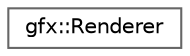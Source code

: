 digraph "Graphical Class Hierarchy"
{
 // LATEX_PDF_SIZE
  bgcolor="transparent";
  edge [fontname=Helvetica,fontsize=10,labelfontname=Helvetica,labelfontsize=10];
  node [fontname=Helvetica,fontsize=10,shape=box,height=0.2,width=0.4];
  rankdir="LR";
  Node0 [id="Node000000",label="gfx::Renderer",height=0.2,width=0.4,color="grey40", fillcolor="white", style="filled",URL="$classgfx_1_1_renderer.html",tooltip="Main interface for the rendering system."];
}
